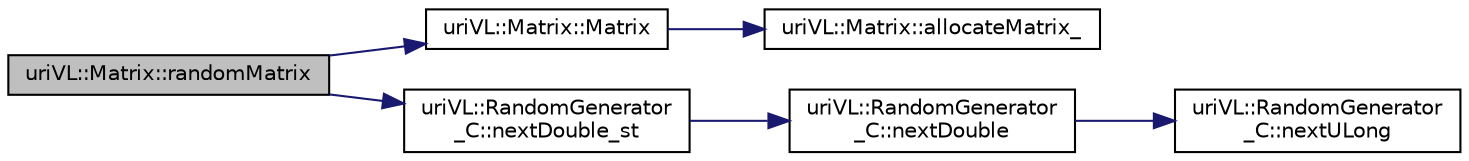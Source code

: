digraph "uriVL::Matrix::randomMatrix"
{
  edge [fontname="Helvetica",fontsize="10",labelfontname="Helvetica",labelfontsize="10"];
  node [fontname="Helvetica",fontsize="10",shape=record];
  rankdir="LR";
  Node1 [label="uriVL::Matrix::randomMatrix",height=0.2,width=0.4,color="black", fillcolor="grey75", style="filled", fontcolor="black"];
  Node1 -> Node2 [color="midnightblue",fontsize="10",style="solid",fontname="Helvetica"];
  Node2 [label="uriVL::Matrix::Matrix",height=0.2,width=0.4,color="black", fillcolor="white", style="filled",URL="$classuriVL_1_1Matrix.html#a8bd826b4d89d3711ceb055b6d7ca8a34",tooltip="Creates a nbRows x nbCols matrix whose elements have not been initialized. "];
  Node2 -> Node3 [color="midnightblue",fontsize="10",style="solid",fontname="Helvetica"];
  Node3 [label="uriVL::Matrix::allocateMatrix_",height=0.2,width=0.4,color="black", fillcolor="white", style="filled",URL="$classuriVL_1_1Matrix.html#a15b24cfffe59d7bc6f1e8d9e21fb6595",tooltip="Allocates mat_ at the storage dimensions. "];
  Node1 -> Node4 [color="midnightblue",fontsize="10",style="solid",fontname="Helvetica"];
  Node4 [label="uriVL::RandomGenerator\l_C::nextDouble_st",height=0.2,width=0.4,color="black", fillcolor="white", style="filled",URL="$classuriVL_1_1RandomGenerator__C.html#ad80137c6ff980176cd0273ac4ba509c1",tooltip="Returns a new uniformly-distributed double pseudo-random number in the range [0, 1[. "];
  Node4 -> Node5 [color="midnightblue",fontsize="10",style="solid",fontname="Helvetica"];
  Node5 [label="uriVL::RandomGenerator\l_C::nextDouble",height=0.2,width=0.4,color="black", fillcolor="white", style="filled",URL="$classuriVL_1_1RandomGenerator__C.html#a0db85bb5d87d0ae40d86ce75c6474498",tooltip="Returns a new uniformly distributed double pseudo-random number in the range specified. "];
  Node5 -> Node6 [color="midnightblue",fontsize="10",style="solid",fontname="Helvetica"];
  Node6 [label="uriVL::RandomGenerator\l_C::nextULong",height=0.2,width=0.4,color="black", fillcolor="white", style="filled",URL="$classuriVL_1_1RandomGenerator__C.html#ae97492f68d5a9969d1b8b70634304568",tooltip="Returns a new uniformly-distributed unsigned long pseudo-random number in the full range of the data ..."];
}
